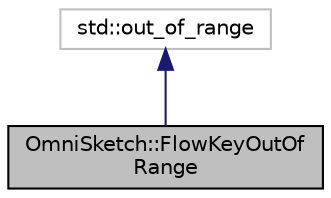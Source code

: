 digraph "OmniSketch::FlowKeyOutOfRange"
{
 // LATEX_PDF_SIZE
  edge [fontname="Helvetica",fontsize="10",labelfontname="Helvetica",labelfontsize="10"];
  node [fontname="Helvetica",fontsize="10",shape=record];
  Node1 [label="OmniSketch::FlowKeyOutOf\lRange",height=0.2,width=0.4,color="black", fillcolor="grey75", style="filled", fontcolor="black",tooltip="Flowkey-out-of-range exception."];
  Node2 -> Node1 [dir="back",color="midnightblue",fontsize="10",style="solid",fontname="Helvetica"];
  Node2 [label="std::out_of_range",height=0.2,width=0.4,color="grey75", fillcolor="white", style="filled",tooltip=" "];
}
